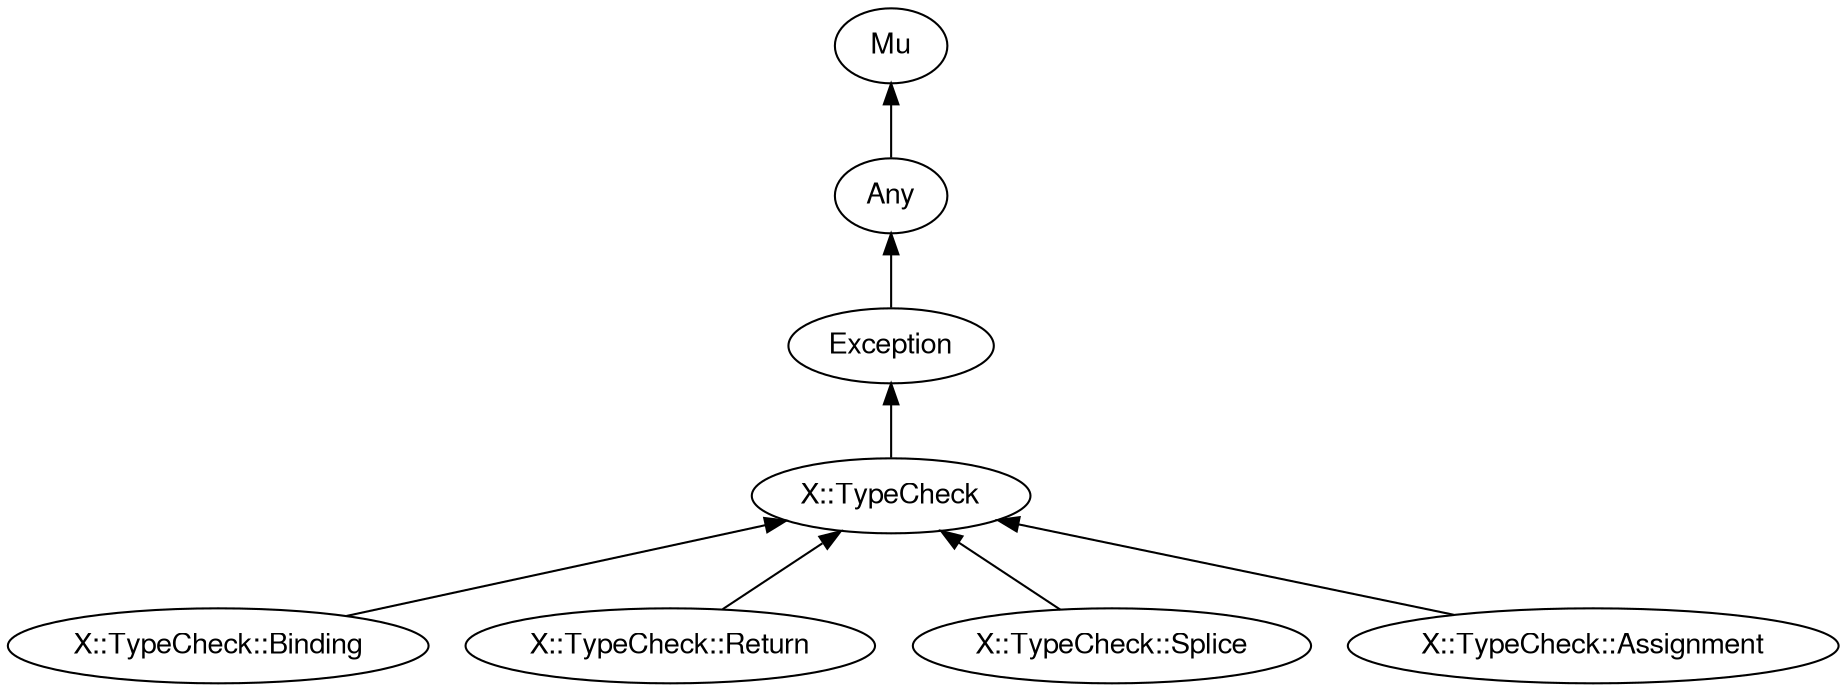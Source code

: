 digraph "perl6-type-graph" {
    rankdir=BT;
    splines=polyline;
    overlap=false; 
    // Types
    "X::TypeCheck" [color="#000000", fontcolor="#000000", href="/type/X::TypeCheck", fontname="FreeSans"];
    "Mu" [color="#000000", fontcolor="#000000", href="/type/Mu", fontname="FreeSans"];
    "Any" [color="#000000", fontcolor="#000000", href="/type/Any", fontname="FreeSans"];
    "Exception" [color="#000000", fontcolor="#000000", href="/type/Exception", fontname="FreeSans"];
    "X::TypeCheck::Binding" [color="#000000", fontcolor="#000000", href="/type/X::TypeCheck::Binding", fontname="FreeSans"];
    "X::TypeCheck::Return" [color="#000000", fontcolor="#000000", href="/type/X::TypeCheck::Return", fontname="FreeSans"];
    "X::TypeCheck::Splice" [color="#000000", fontcolor="#000000", href="/type/X::TypeCheck::Splice", fontname="FreeSans"];
    "X::TypeCheck::Assignment" [color="#000000", fontcolor="#000000", href="/type/X::TypeCheck::Assignment", fontname="FreeSans"];

    // Superclasses
    "X::TypeCheck" -> "Exception" [color="#000000"];
    "Any" -> "Mu" [color="#000000"];
    "Exception" -> "Any" [color="#000000"];
    "X::TypeCheck::Binding" -> "X::TypeCheck" [color="#000000"];
    "X::TypeCheck::Return" -> "X::TypeCheck" [color="#000000"];
    "X::TypeCheck::Splice" -> "X::TypeCheck" [color="#000000"];
    "X::TypeCheck::Assignment" -> "X::TypeCheck" [color="#000000"];

    // Roles
}
